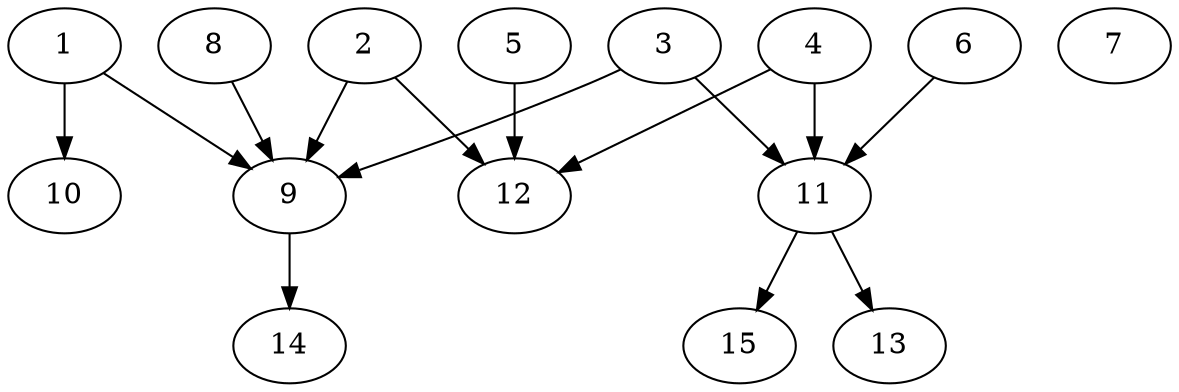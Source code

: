 // DAG automatically generated by daggen at Thu Oct  3 13:59:27 2019
// ./daggen --dot -n 15 --ccr 0.4 --fat 0.7 --regular 0.5 --density 0.5 --mindata 5242880 --maxdata 52428800 
digraph G {
  1 [size="60398080", alpha="0.03", expect_size="24159232"] 
  1 -> 9 [size ="24159232"]
  1 -> 10 [size ="24159232"]
  2 [size="129940480", alpha="0.02", expect_size="51976192"] 
  2 -> 9 [size ="51976192"]
  2 -> 12 [size ="51976192"]
  3 [size="71388160", alpha="0.14", expect_size="28555264"] 
  3 -> 9 [size ="28555264"]
  3 -> 11 [size ="28555264"]
  4 [size="73999360", alpha="0.06", expect_size="29599744"] 
  4 -> 11 [size ="29599744"]
  4 -> 12 [size ="29599744"]
  5 [size="52305920", alpha="0.20", expect_size="20922368"] 
  5 -> 12 [size ="20922368"]
  6 [size="104527360", alpha="0.19", expect_size="41810944"] 
  6 -> 11 [size ="41810944"]
  7 [size="124748800", alpha="0.16", expect_size="49899520"] 
  8 [size="39774720", alpha="0.03", expect_size="15909888"] 
  8 -> 9 [size ="15909888"]
  9 [size="126041600", alpha="0.03", expect_size="50416640"] 
  9 -> 14 [size ="50416640"]
  10 [size="128814080", alpha="0.09", expect_size="51525632"] 
  11 [size="103234560", alpha="0.00", expect_size="41293824"] 
  11 -> 13 [size ="41293824"]
  11 -> 15 [size ="41293824"]
  12 [size="119065600", alpha="0.16", expect_size="47626240"] 
  13 [size="14056960", alpha="0.07", expect_size="5622784"] 
  14 [size="97090560", alpha="0.09", expect_size="38836224"] 
  15 [size="14138880", alpha="0.09", expect_size="5655552"] 
}
